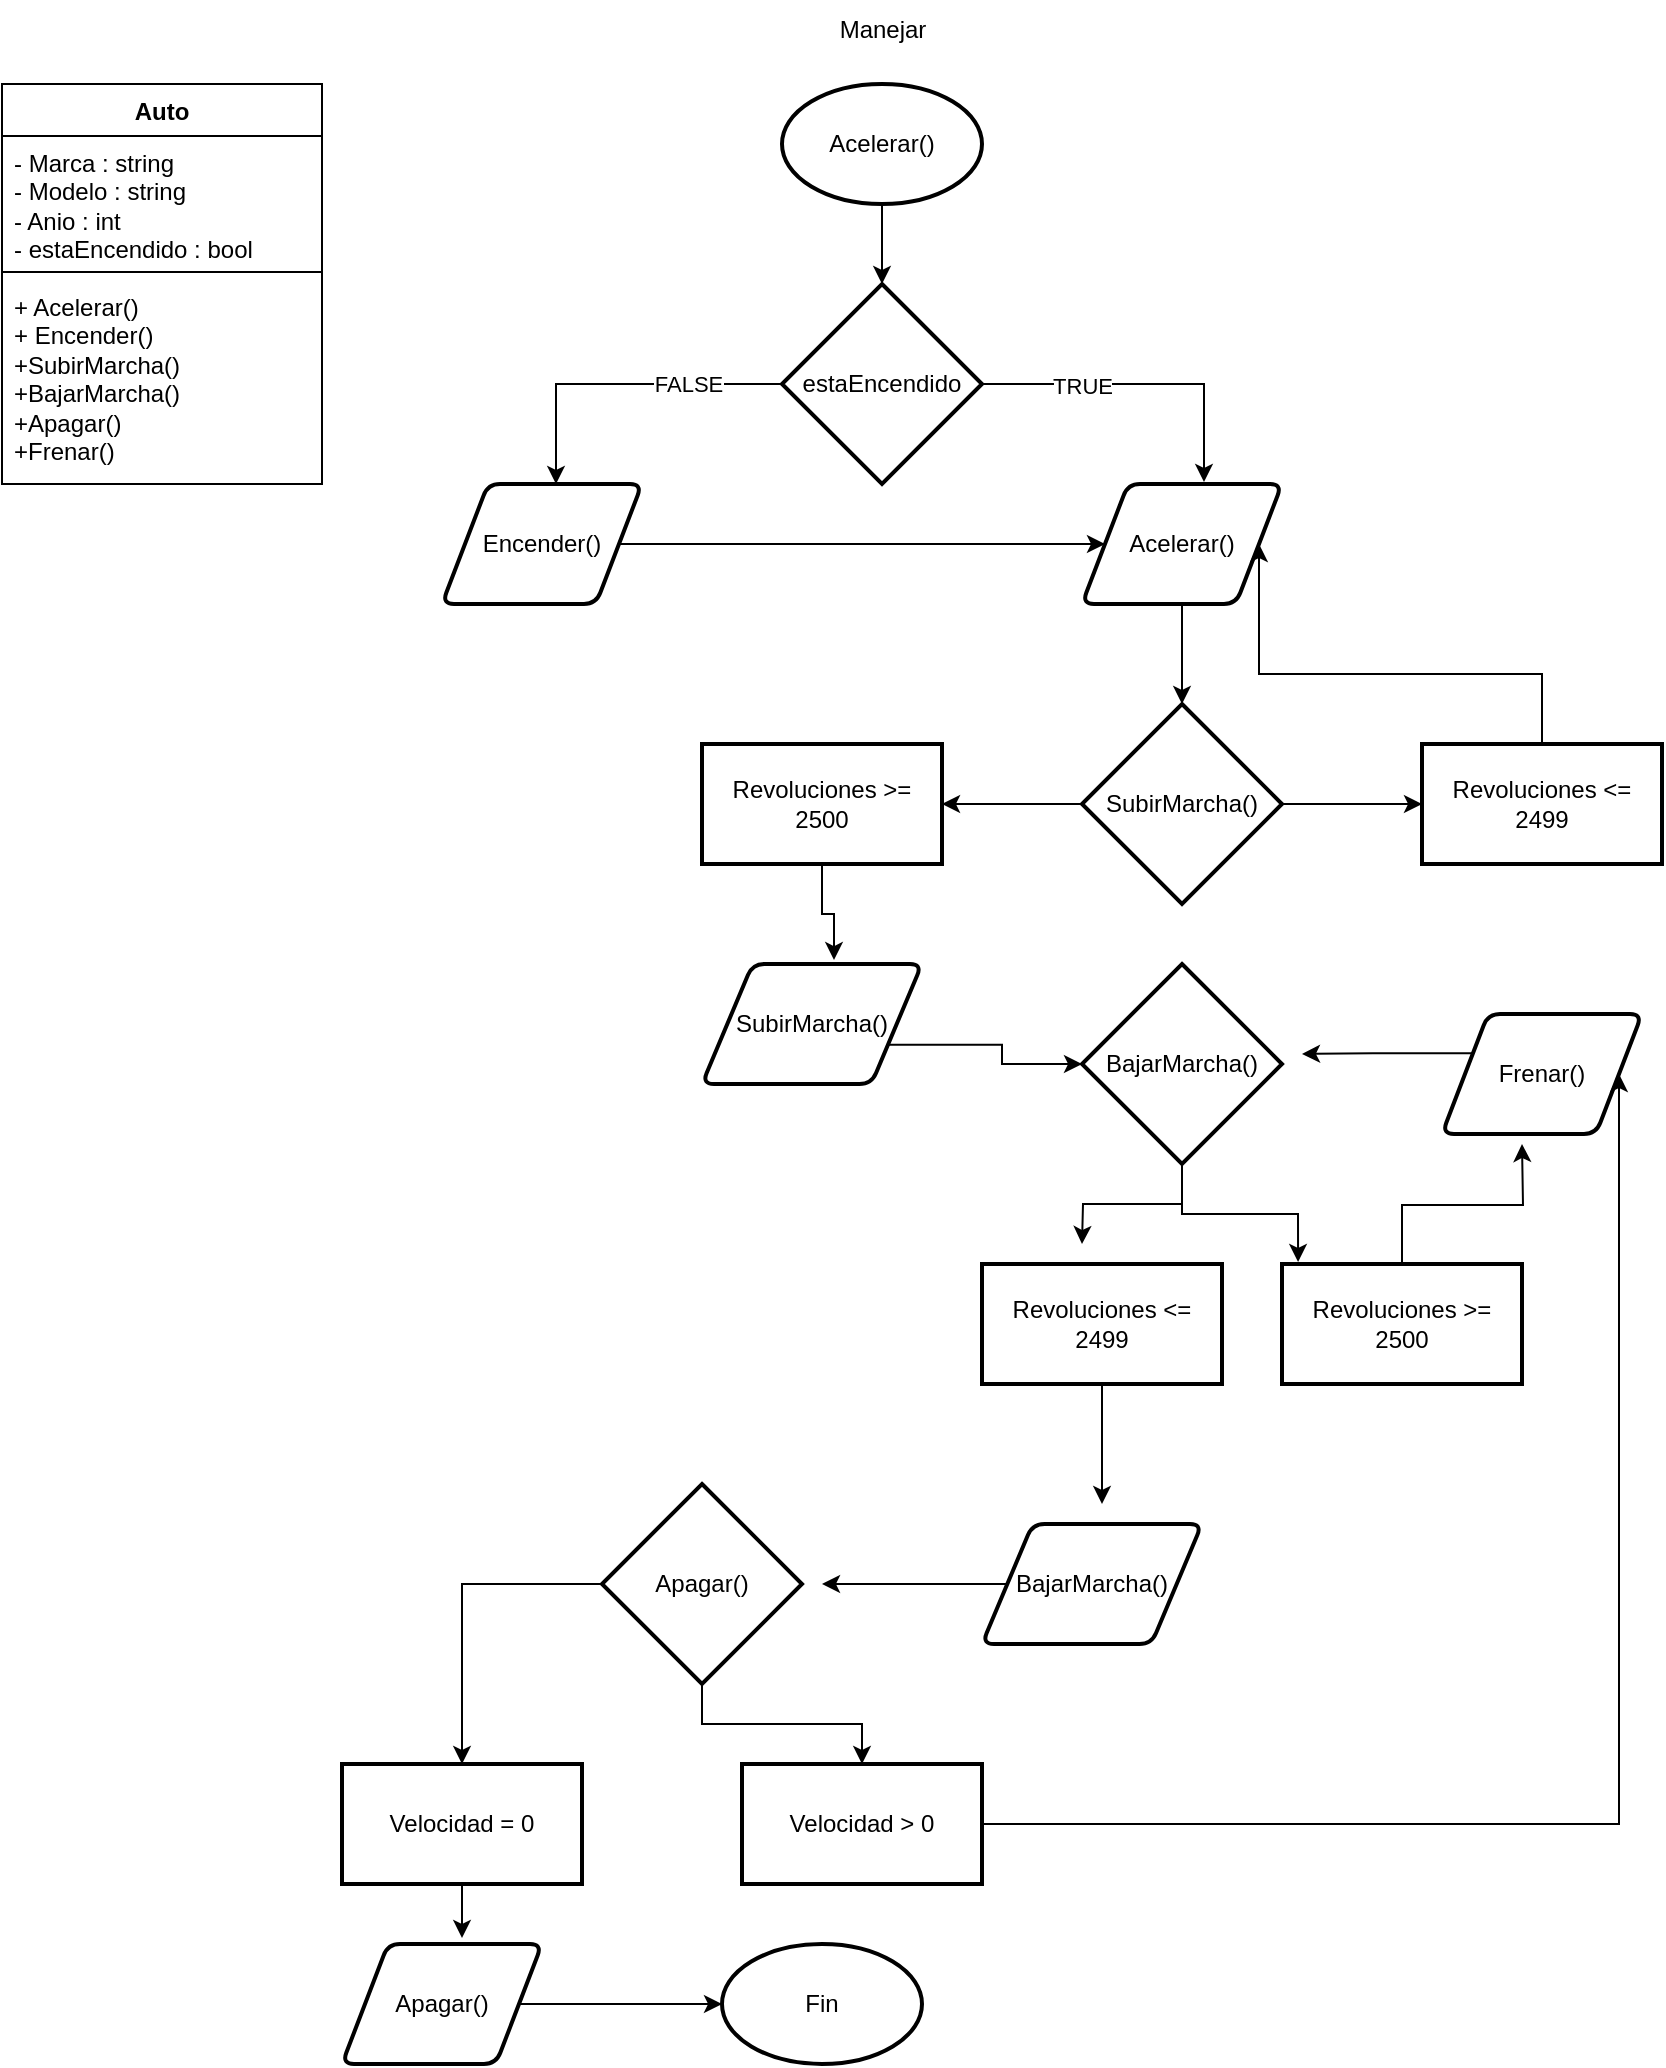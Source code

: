 <mxfile version="24.3.1" type="device">
  <diagram name="Página-1" id="Td6MQG2JyYrPbK9zXm2R">
    <mxGraphModel dx="872" dy="473" grid="1" gridSize="10" guides="1" tooltips="1" connect="1" arrows="1" fold="1" page="1" pageScale="1" pageWidth="827" pageHeight="1169" math="0" shadow="0">
      <root>
        <mxCell id="0" />
        <mxCell id="1" parent="0" />
        <mxCell id="IHTBv5gYyZTIMZswxpbw-1" value="Auto" style="swimlane;fontStyle=1;align=center;verticalAlign=top;childLayout=stackLayout;horizontal=1;startSize=26;horizontalStack=0;resizeParent=1;resizeParentMax=0;resizeLast=0;collapsible=1;marginBottom=0;whiteSpace=wrap;html=1;" vertex="1" parent="1">
          <mxGeometry x="40" y="120" width="160" height="200" as="geometry" />
        </mxCell>
        <mxCell id="IHTBv5gYyZTIMZswxpbw-2" value="- Marca : string&lt;div&gt;- Modelo : string&lt;/div&gt;&lt;div&gt;- Anio : int&lt;/div&gt;&lt;div&gt;- estaEncendido : bool&lt;/div&gt;" style="text;strokeColor=none;fillColor=none;align=left;verticalAlign=top;spacingLeft=4;spacingRight=4;overflow=hidden;rotatable=0;points=[[0,0.5],[1,0.5]];portConstraint=eastwest;whiteSpace=wrap;html=1;" vertex="1" parent="IHTBv5gYyZTIMZswxpbw-1">
          <mxGeometry y="26" width="160" height="64" as="geometry" />
        </mxCell>
        <mxCell id="IHTBv5gYyZTIMZswxpbw-3" value="" style="line;strokeWidth=1;fillColor=none;align=left;verticalAlign=middle;spacingTop=-1;spacingLeft=3;spacingRight=3;rotatable=0;labelPosition=right;points=[];portConstraint=eastwest;strokeColor=inherit;" vertex="1" parent="IHTBv5gYyZTIMZswxpbw-1">
          <mxGeometry y="90" width="160" height="8" as="geometry" />
        </mxCell>
        <mxCell id="IHTBv5gYyZTIMZswxpbw-4" value="+ Acelerar()&lt;div&gt;+ Encender()&lt;/div&gt;&lt;div&gt;+SubirMarcha()&lt;/div&gt;&lt;div&gt;+BajarMarcha()&lt;/div&gt;&lt;div&gt;+Apagar()&lt;/div&gt;&lt;div&gt;+Frenar()&lt;/div&gt;" style="text;strokeColor=none;fillColor=none;align=left;verticalAlign=top;spacingLeft=4;spacingRight=4;overflow=hidden;rotatable=0;points=[[0,0.5],[1,0.5]];portConstraint=eastwest;whiteSpace=wrap;html=1;" vertex="1" parent="IHTBv5gYyZTIMZswxpbw-1">
          <mxGeometry y="98" width="160" height="102" as="geometry" />
        </mxCell>
        <mxCell id="IHTBv5gYyZTIMZswxpbw-10" value="" style="edgeStyle=orthogonalEdgeStyle;rounded=0;orthogonalLoop=1;jettySize=auto;html=1;" edge="1" parent="1" source="IHTBv5gYyZTIMZswxpbw-5" target="IHTBv5gYyZTIMZswxpbw-8">
          <mxGeometry relative="1" as="geometry" />
        </mxCell>
        <mxCell id="IHTBv5gYyZTIMZswxpbw-5" value="Acelerar()" style="strokeWidth=2;html=1;shape=mxgraph.flowchart.start_1;whiteSpace=wrap;" vertex="1" parent="1">
          <mxGeometry x="430" y="120" width="100" height="60" as="geometry" />
        </mxCell>
        <mxCell id="IHTBv5gYyZTIMZswxpbw-6" value="Manejar" style="text;html=1;align=center;verticalAlign=middle;resizable=0;points=[];autosize=1;strokeColor=none;fillColor=none;" vertex="1" parent="1">
          <mxGeometry x="445" y="78" width="70" height="30" as="geometry" />
        </mxCell>
        <mxCell id="IHTBv5gYyZTIMZswxpbw-8" value="estaEncendido" style="strokeWidth=2;html=1;shape=mxgraph.flowchart.decision;whiteSpace=wrap;" vertex="1" parent="1">
          <mxGeometry x="430" y="220" width="100" height="100" as="geometry" />
        </mxCell>
        <mxCell id="IHTBv5gYyZTIMZswxpbw-27" style="edgeStyle=orthogonalEdgeStyle;rounded=0;orthogonalLoop=1;jettySize=auto;html=1;" edge="1" parent="1" source="IHTBv5gYyZTIMZswxpbw-17">
          <mxGeometry relative="1" as="geometry">
            <mxPoint x="630" y="430" as="targetPoint" />
          </mxGeometry>
        </mxCell>
        <mxCell id="IHTBv5gYyZTIMZswxpbw-17" value="Acelerar()" style="shape=parallelogram;html=1;strokeWidth=2;perimeter=parallelogramPerimeter;whiteSpace=wrap;rounded=1;arcSize=12;size=0.23;" vertex="1" parent="1">
          <mxGeometry x="580" y="320" width="100" height="60" as="geometry" />
        </mxCell>
        <mxCell id="IHTBv5gYyZTIMZswxpbw-18" style="edgeStyle=orthogonalEdgeStyle;rounded=0;orthogonalLoop=1;jettySize=auto;html=1;entryX=0.61;entryY=-0.017;entryDx=0;entryDy=0;entryPerimeter=0;" edge="1" parent="1" source="IHTBv5gYyZTIMZswxpbw-8" target="IHTBv5gYyZTIMZswxpbw-17">
          <mxGeometry relative="1" as="geometry" />
        </mxCell>
        <mxCell id="IHTBv5gYyZTIMZswxpbw-20" value="TRUE" style="edgeLabel;html=1;align=center;verticalAlign=middle;resizable=0;points=[];" vertex="1" connectable="0" parent="IHTBv5gYyZTIMZswxpbw-18">
          <mxGeometry x="-0.375" y="-1" relative="1" as="geometry">
            <mxPoint as="offset" />
          </mxGeometry>
        </mxCell>
        <mxCell id="IHTBv5gYyZTIMZswxpbw-24" style="edgeStyle=orthogonalEdgeStyle;rounded=0;orthogonalLoop=1;jettySize=auto;html=1;" edge="1" parent="1" source="IHTBv5gYyZTIMZswxpbw-21" target="IHTBv5gYyZTIMZswxpbw-17">
          <mxGeometry relative="1" as="geometry" />
        </mxCell>
        <mxCell id="IHTBv5gYyZTIMZswxpbw-21" value="Encender()" style="shape=parallelogram;html=1;strokeWidth=2;perimeter=parallelogramPerimeter;whiteSpace=wrap;rounded=1;arcSize=12;size=0.23;" vertex="1" parent="1">
          <mxGeometry x="260" y="320" width="100" height="60" as="geometry" />
        </mxCell>
        <mxCell id="IHTBv5gYyZTIMZswxpbw-22" style="edgeStyle=orthogonalEdgeStyle;rounded=0;orthogonalLoop=1;jettySize=auto;html=1;entryX=0.57;entryY=0;entryDx=0;entryDy=0;entryPerimeter=0;" edge="1" parent="1" source="IHTBv5gYyZTIMZswxpbw-8" target="IHTBv5gYyZTIMZswxpbw-21">
          <mxGeometry relative="1" as="geometry" />
        </mxCell>
        <mxCell id="IHTBv5gYyZTIMZswxpbw-23" value="FALSE" style="edgeLabel;html=1;align=center;verticalAlign=middle;resizable=0;points=[];" vertex="1" connectable="0" parent="IHTBv5gYyZTIMZswxpbw-22">
          <mxGeometry x="-0.423" relative="1" as="geometry">
            <mxPoint as="offset" />
          </mxGeometry>
        </mxCell>
        <mxCell id="IHTBv5gYyZTIMZswxpbw-33" value="" style="edgeStyle=orthogonalEdgeStyle;rounded=0;orthogonalLoop=1;jettySize=auto;html=1;" edge="1" parent="1" source="IHTBv5gYyZTIMZswxpbw-30" target="IHTBv5gYyZTIMZswxpbw-32">
          <mxGeometry relative="1" as="geometry" />
        </mxCell>
        <mxCell id="IHTBv5gYyZTIMZswxpbw-38" value="" style="edgeStyle=orthogonalEdgeStyle;rounded=0;orthogonalLoop=1;jettySize=auto;html=1;" edge="1" parent="1" source="IHTBv5gYyZTIMZswxpbw-30" target="IHTBv5gYyZTIMZswxpbw-37">
          <mxGeometry relative="1" as="geometry" />
        </mxCell>
        <mxCell id="IHTBv5gYyZTIMZswxpbw-30" value="SubirMarcha()" style="strokeWidth=2;html=1;shape=mxgraph.flowchart.decision;whiteSpace=wrap;" vertex="1" parent="1">
          <mxGeometry x="580" y="430" width="100" height="100" as="geometry" />
        </mxCell>
        <mxCell id="IHTBv5gYyZTIMZswxpbw-32" value="Revoluciones &amp;gt;= 2500" style="whiteSpace=wrap;html=1;strokeWidth=2;" vertex="1" parent="1">
          <mxGeometry x="390" y="450" width="120" height="60" as="geometry" />
        </mxCell>
        <mxCell id="IHTBv5gYyZTIMZswxpbw-34" value="SubirMarcha()" style="shape=parallelogram;html=1;strokeWidth=2;perimeter=parallelogramPerimeter;whiteSpace=wrap;rounded=1;arcSize=12;size=0.23;" vertex="1" parent="1">
          <mxGeometry x="390" y="560" width="110" height="60" as="geometry" />
        </mxCell>
        <mxCell id="IHTBv5gYyZTIMZswxpbw-36" style="edgeStyle=orthogonalEdgeStyle;rounded=0;orthogonalLoop=1;jettySize=auto;html=1;exitX=0.5;exitY=1;exitDx=0;exitDy=0;entryX=0.6;entryY=-0.033;entryDx=0;entryDy=0;entryPerimeter=0;" edge="1" parent="1" source="IHTBv5gYyZTIMZswxpbw-32" target="IHTBv5gYyZTIMZswxpbw-34">
          <mxGeometry relative="1" as="geometry" />
        </mxCell>
        <mxCell id="IHTBv5gYyZTIMZswxpbw-40" style="edgeStyle=orthogonalEdgeStyle;rounded=0;orthogonalLoop=1;jettySize=auto;html=1;exitX=0.5;exitY=0;exitDx=0;exitDy=0;entryX=1;entryY=0.5;entryDx=0;entryDy=0;" edge="1" parent="1" source="IHTBv5gYyZTIMZswxpbw-37" target="IHTBv5gYyZTIMZswxpbw-17">
          <mxGeometry relative="1" as="geometry" />
        </mxCell>
        <mxCell id="IHTBv5gYyZTIMZswxpbw-37" value="Revoluciones &amp;lt;= 2499" style="whiteSpace=wrap;html=1;strokeWidth=2;" vertex="1" parent="1">
          <mxGeometry x="750" y="450" width="120" height="60" as="geometry" />
        </mxCell>
        <mxCell id="IHTBv5gYyZTIMZswxpbw-48" style="edgeStyle=orthogonalEdgeStyle;rounded=0;orthogonalLoop=1;jettySize=auto;html=1;" edge="1" parent="1" source="IHTBv5gYyZTIMZswxpbw-43">
          <mxGeometry relative="1" as="geometry">
            <mxPoint x="580" y="700" as="targetPoint" />
          </mxGeometry>
        </mxCell>
        <mxCell id="IHTBv5gYyZTIMZswxpbw-43" value="BajarMarcha()" style="strokeWidth=2;html=1;shape=mxgraph.flowchart.decision;whiteSpace=wrap;" vertex="1" parent="1">
          <mxGeometry x="580" y="560" width="100" height="100" as="geometry" />
        </mxCell>
        <mxCell id="IHTBv5gYyZTIMZswxpbw-44" style="edgeStyle=orthogonalEdgeStyle;rounded=0;orthogonalLoop=1;jettySize=auto;html=1;exitX=1;exitY=0.75;exitDx=0;exitDy=0;entryX=0;entryY=0.5;entryDx=0;entryDy=0;entryPerimeter=0;" edge="1" parent="1" source="IHTBv5gYyZTIMZswxpbw-34" target="IHTBv5gYyZTIMZswxpbw-43">
          <mxGeometry relative="1" as="geometry" />
        </mxCell>
        <mxCell id="IHTBv5gYyZTIMZswxpbw-50" style="edgeStyle=orthogonalEdgeStyle;rounded=0;orthogonalLoop=1;jettySize=auto;html=1;exitX=0.5;exitY=1;exitDx=0;exitDy=0;" edge="1" parent="1" source="IHTBv5gYyZTIMZswxpbw-46">
          <mxGeometry relative="1" as="geometry">
            <mxPoint x="590" y="830" as="targetPoint" />
          </mxGeometry>
        </mxCell>
        <mxCell id="IHTBv5gYyZTIMZswxpbw-46" value="Revoluciones &amp;lt;= 2499" style="whiteSpace=wrap;html=1;strokeWidth=2;" vertex="1" parent="1">
          <mxGeometry x="530" y="710" width="120" height="60" as="geometry" />
        </mxCell>
        <mxCell id="IHTBv5gYyZTIMZswxpbw-57" style="edgeStyle=orthogonalEdgeStyle;rounded=0;orthogonalLoop=1;jettySize=auto;html=1;exitX=0;exitY=0.5;exitDx=0;exitDy=0;" edge="1" parent="1" source="IHTBv5gYyZTIMZswxpbw-49">
          <mxGeometry relative="1" as="geometry">
            <mxPoint x="450" y="870" as="targetPoint" />
          </mxGeometry>
        </mxCell>
        <mxCell id="IHTBv5gYyZTIMZswxpbw-49" value="BajarMarcha()" style="shape=parallelogram;html=1;strokeWidth=2;perimeter=parallelogramPerimeter;whiteSpace=wrap;rounded=1;arcSize=12;size=0.23;" vertex="1" parent="1">
          <mxGeometry x="530" y="840" width="110" height="60" as="geometry" />
        </mxCell>
        <mxCell id="IHTBv5gYyZTIMZswxpbw-54" style="edgeStyle=orthogonalEdgeStyle;rounded=0;orthogonalLoop=1;jettySize=auto;html=1;exitX=0.5;exitY=0;exitDx=0;exitDy=0;" edge="1" parent="1" source="IHTBv5gYyZTIMZswxpbw-51">
          <mxGeometry relative="1" as="geometry">
            <mxPoint x="800" y="650" as="targetPoint" />
          </mxGeometry>
        </mxCell>
        <mxCell id="IHTBv5gYyZTIMZswxpbw-51" value="Revoluciones &amp;gt;= 2500" style="whiteSpace=wrap;html=1;strokeWidth=2;" vertex="1" parent="1">
          <mxGeometry x="680" y="710" width="120" height="60" as="geometry" />
        </mxCell>
        <mxCell id="IHTBv5gYyZTIMZswxpbw-52" style="edgeStyle=orthogonalEdgeStyle;rounded=0;orthogonalLoop=1;jettySize=auto;html=1;exitX=0.5;exitY=1;exitDx=0;exitDy=0;exitPerimeter=0;entryX=0.067;entryY=-0.017;entryDx=0;entryDy=0;entryPerimeter=0;" edge="1" parent="1" source="IHTBv5gYyZTIMZswxpbw-43" target="IHTBv5gYyZTIMZswxpbw-51">
          <mxGeometry relative="1" as="geometry" />
        </mxCell>
        <mxCell id="IHTBv5gYyZTIMZswxpbw-55" style="edgeStyle=orthogonalEdgeStyle;rounded=0;orthogonalLoop=1;jettySize=auto;html=1;exitX=0;exitY=0.25;exitDx=0;exitDy=0;" edge="1" parent="1" source="IHTBv5gYyZTIMZswxpbw-53">
          <mxGeometry relative="1" as="geometry">
            <mxPoint x="690" y="605" as="targetPoint" />
          </mxGeometry>
        </mxCell>
        <mxCell id="IHTBv5gYyZTIMZswxpbw-53" value="Frenar()" style="shape=parallelogram;html=1;strokeWidth=2;perimeter=parallelogramPerimeter;whiteSpace=wrap;rounded=1;arcSize=12;size=0.23;" vertex="1" parent="1">
          <mxGeometry x="760" y="585" width="100" height="60" as="geometry" />
        </mxCell>
        <mxCell id="IHTBv5gYyZTIMZswxpbw-59" value="" style="edgeStyle=orthogonalEdgeStyle;rounded=0;orthogonalLoop=1;jettySize=auto;html=1;" edge="1" parent="1" source="IHTBv5gYyZTIMZswxpbw-56" target="IHTBv5gYyZTIMZswxpbw-58">
          <mxGeometry relative="1" as="geometry" />
        </mxCell>
        <mxCell id="IHTBv5gYyZTIMZswxpbw-65" style="edgeStyle=orthogonalEdgeStyle;rounded=0;orthogonalLoop=1;jettySize=auto;html=1;exitX=0.5;exitY=1;exitDx=0;exitDy=0;exitPerimeter=0;entryX=0.5;entryY=0;entryDx=0;entryDy=0;" edge="1" parent="1" source="IHTBv5gYyZTIMZswxpbw-56" target="IHTBv5gYyZTIMZswxpbw-60">
          <mxGeometry relative="1" as="geometry" />
        </mxCell>
        <mxCell id="IHTBv5gYyZTIMZswxpbw-56" value="Apagar()" style="strokeWidth=2;html=1;shape=mxgraph.flowchart.decision;whiteSpace=wrap;" vertex="1" parent="1">
          <mxGeometry x="340" y="820" width="100" height="100" as="geometry" />
        </mxCell>
        <mxCell id="IHTBv5gYyZTIMZswxpbw-58" value="Velocidad = 0" style="whiteSpace=wrap;html=1;strokeWidth=2;" vertex="1" parent="1">
          <mxGeometry x="210" y="960" width="120" height="60" as="geometry" />
        </mxCell>
        <mxCell id="IHTBv5gYyZTIMZswxpbw-63" style="edgeStyle=orthogonalEdgeStyle;rounded=0;orthogonalLoop=1;jettySize=auto;html=1;exitX=1;exitY=0.5;exitDx=0;exitDy=0;entryX=1;entryY=0.5;entryDx=0;entryDy=0;" edge="1" parent="1" source="IHTBv5gYyZTIMZswxpbw-60" target="IHTBv5gYyZTIMZswxpbw-53">
          <mxGeometry relative="1" as="geometry">
            <mxPoint x="890" y="620" as="targetPoint" />
          </mxGeometry>
        </mxCell>
        <mxCell id="IHTBv5gYyZTIMZswxpbw-60" value="Velocidad &amp;gt; 0" style="whiteSpace=wrap;html=1;strokeWidth=2;" vertex="1" parent="1">
          <mxGeometry x="410" y="960" width="120" height="60" as="geometry" />
        </mxCell>
        <mxCell id="IHTBv5gYyZTIMZswxpbw-61" value="Apagar()" style="shape=parallelogram;html=1;strokeWidth=2;perimeter=parallelogramPerimeter;whiteSpace=wrap;rounded=1;arcSize=12;size=0.23;" vertex="1" parent="1">
          <mxGeometry x="210" y="1050" width="100" height="60" as="geometry" />
        </mxCell>
        <mxCell id="IHTBv5gYyZTIMZswxpbw-62" style="edgeStyle=orthogonalEdgeStyle;rounded=0;orthogonalLoop=1;jettySize=auto;html=1;exitX=0.5;exitY=1;exitDx=0;exitDy=0;entryX=0.6;entryY=-0.05;entryDx=0;entryDy=0;entryPerimeter=0;" edge="1" parent="1" source="IHTBv5gYyZTIMZswxpbw-58" target="IHTBv5gYyZTIMZswxpbw-61">
          <mxGeometry relative="1" as="geometry" />
        </mxCell>
        <mxCell id="IHTBv5gYyZTIMZswxpbw-66" value="Fin" style="strokeWidth=2;html=1;shape=mxgraph.flowchart.start_1;whiteSpace=wrap;" vertex="1" parent="1">
          <mxGeometry x="400" y="1050" width="100" height="60" as="geometry" />
        </mxCell>
        <mxCell id="IHTBv5gYyZTIMZswxpbw-67" style="edgeStyle=orthogonalEdgeStyle;rounded=0;orthogonalLoop=1;jettySize=auto;html=1;exitX=1;exitY=0.5;exitDx=0;exitDy=0;entryX=0;entryY=0.5;entryDx=0;entryDy=0;entryPerimeter=0;" edge="1" parent="1" source="IHTBv5gYyZTIMZswxpbw-61" target="IHTBv5gYyZTIMZswxpbw-66">
          <mxGeometry relative="1" as="geometry" />
        </mxCell>
      </root>
    </mxGraphModel>
  </diagram>
</mxfile>
